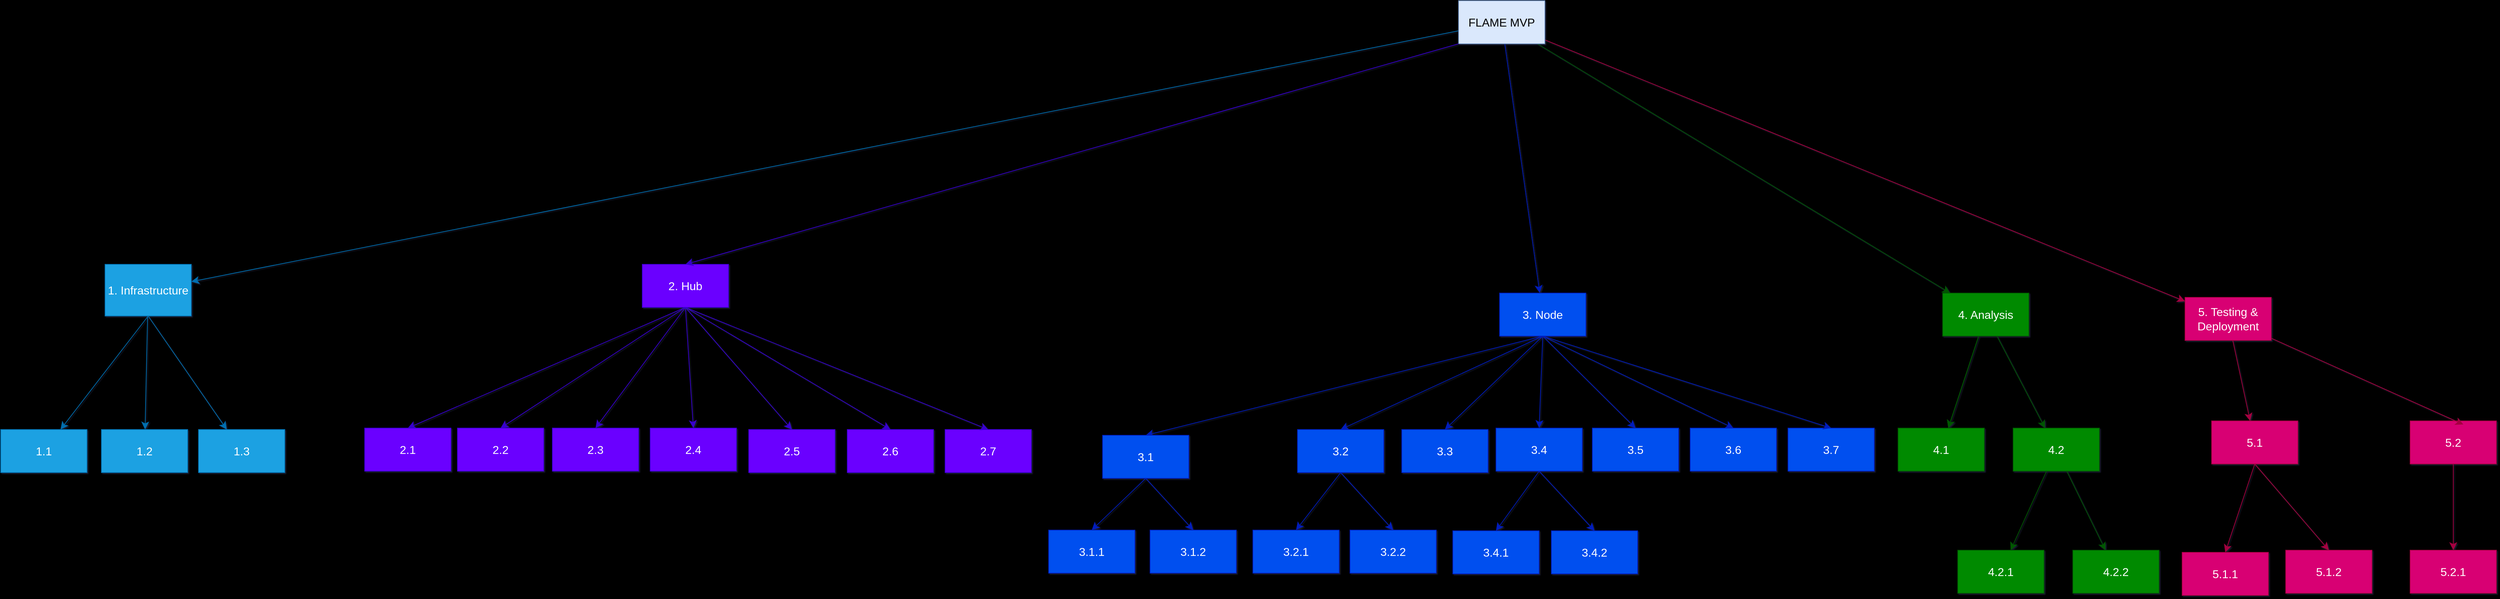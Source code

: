 <mxfile version="22.1.8" type="github">
  <diagram name="Seite-1" id="seM9K211Fq18FHVvWayW">
    <mxGraphModel dx="3748" dy="2262" grid="0" gridSize="10" guides="1" tooltips="1" connect="1" arrows="1" fold="1" page="0" pageScale="1" pageWidth="827" pageHeight="1169" background="#000000" math="0" shadow="1">
      <root>
        <mxCell id="0" />
        <mxCell id="1" parent="0" />
        <mxCell id="Tm_fkrOzm4iO2OovqsH9-3" value="" style="edgeStyle=none;curved=1;rounded=0;orthogonalLoop=1;jettySize=auto;html=1;fontSize=12;startSize=8;endSize=8;fillColor=#1ba1e2;strokeColor=#006EAF;" parent="1" source="Tm_fkrOzm4iO2OovqsH9-1" target="Tm_fkrOzm4iO2OovqsH9-2" edge="1">
          <mxGeometry relative="1" as="geometry" />
        </mxCell>
        <mxCell id="Tm_fkrOzm4iO2OovqsH9-5" value="" style="edgeStyle=none;curved=1;rounded=0;orthogonalLoop=1;jettySize=auto;html=1;fontSize=12;startSize=8;endSize=8;" parent="1" source="Tm_fkrOzm4iO2OovqsH9-1" target="Tm_fkrOzm4iO2OovqsH9-4" edge="1">
          <mxGeometry relative="1" as="geometry" />
        </mxCell>
        <mxCell id="Tm_fkrOzm4iO2OovqsH9-7" value="" style="edgeStyle=none;curved=1;rounded=0;orthogonalLoop=1;jettySize=auto;html=1;fontSize=12;startSize=8;endSize=8;fillColor=#008a00;strokeColor=#005700;" parent="1" source="Tm_fkrOzm4iO2OovqsH9-1" target="Tm_fkrOzm4iO2OovqsH9-6" edge="1">
          <mxGeometry relative="1" as="geometry" />
        </mxCell>
        <mxCell id="Tm_fkrOzm4iO2OovqsH9-8" value="" style="edgeStyle=none;curved=1;rounded=0;orthogonalLoop=1;jettySize=auto;html=1;fontSize=12;startSize=8;endSize=8;" parent="1" source="Tm_fkrOzm4iO2OovqsH9-1" target="Tm_fkrOzm4iO2OovqsH9-4" edge="1">
          <mxGeometry relative="1" as="geometry" />
        </mxCell>
        <mxCell id="Tm_fkrOzm4iO2OovqsH9-9" value="" style="edgeStyle=none;curved=1;rounded=0;orthogonalLoop=1;jettySize=auto;html=1;fontSize=12;startSize=8;endSize=8;" parent="1" source="Tm_fkrOzm4iO2OovqsH9-1" target="Tm_fkrOzm4iO2OovqsH9-4" edge="1">
          <mxGeometry relative="1" as="geometry" />
        </mxCell>
        <mxCell id="Tm_fkrOzm4iO2OovqsH9-10" value="" style="edgeStyle=none;curved=1;rounded=0;orthogonalLoop=1;jettySize=auto;html=1;fontSize=12;startSize=8;endSize=8;fillColor=#0050ef;strokeColor=#001DBC;" parent="1" source="Tm_fkrOzm4iO2OovqsH9-1" target="Tm_fkrOzm4iO2OovqsH9-4" edge="1">
          <mxGeometry relative="1" as="geometry" />
        </mxCell>
        <mxCell id="Tm_fkrOzm4iO2OovqsH9-12" value="" style="edgeStyle=none;curved=1;rounded=0;orthogonalLoop=1;jettySize=auto;html=1;fontSize=12;startSize=8;endSize=8;fillColor=#d80073;strokeColor=#A50040;" parent="1" source="Tm_fkrOzm4iO2OovqsH9-1" target="Tm_fkrOzm4iO2OovqsH9-11" edge="1">
          <mxGeometry relative="1" as="geometry" />
        </mxCell>
        <mxCell id="Tm_fkrOzm4iO2OovqsH9-1" value="FLAME MVP" style="rounded=0;whiteSpace=wrap;html=1;fontSize=16;fillColor=#dae8fc;strokeColor=#6c8ebf;" parent="1" vertex="1">
          <mxGeometry x="-390" y="-307" width="120" height="60" as="geometry" />
        </mxCell>
        <mxCell id="Tm_fkrOzm4iO2OovqsH9-15" value="" style="edgeStyle=none;curved=1;rounded=0;orthogonalLoop=1;jettySize=auto;html=1;fontSize=12;startSize=8;endSize=8;fillColor=#1ba1e2;strokeColor=#006EAF;" parent="1" source="Tm_fkrOzm4iO2OovqsH9-2" target="Tm_fkrOzm4iO2OovqsH9-14" edge="1">
          <mxGeometry relative="1" as="geometry" />
        </mxCell>
        <mxCell id="Tm_fkrOzm4iO2OovqsH9-2" value="1. Infrastructure" style="rounded=0;whiteSpace=wrap;html=1;fontSize=16;fillColor=#1ba1e2;strokeColor=#006EAF;fontColor=#ffffff;" parent="1" vertex="1">
          <mxGeometry x="-2272" y="60" width="120" height="72" as="geometry" />
        </mxCell>
        <mxCell id="Tm_fkrOzm4iO2OovqsH9-19" value="" style="edgeStyle=none;curved=1;rounded=0;orthogonalLoop=1;jettySize=auto;html=1;fontSize=12;startSize=8;endSize=8;fillColor=#0050ef;strokeColor=#001DBC;entryX=0.5;entryY=0;entryDx=0;entryDy=0;exitX=0.5;exitY=1;exitDx=0;exitDy=0;" parent="1" source="Tm_fkrOzm4iO2OovqsH9-4" target="Tm_fkrOzm4iO2OovqsH9-18" edge="1">
          <mxGeometry relative="1" as="geometry" />
        </mxCell>
        <mxCell id="Tm_fkrOzm4iO2OovqsH9-4" value="3. Node" style="rounded=0;whiteSpace=wrap;html=1;fontSize=16;fillColor=#0050ef;strokeColor=#001DBC;fontColor=#ffffff;" parent="1" vertex="1">
          <mxGeometry x="-333" y="100" width="120" height="60" as="geometry" />
        </mxCell>
        <mxCell id="Tm_fkrOzm4iO2OovqsH9-21" value="" style="edgeStyle=none;curved=1;rounded=0;orthogonalLoop=1;jettySize=auto;html=1;fontSize=12;startSize=8;endSize=8;fillColor=#008a00;strokeColor=#005700;" parent="1" source="Tm_fkrOzm4iO2OovqsH9-6" target="Tm_fkrOzm4iO2OovqsH9-20" edge="1">
          <mxGeometry relative="1" as="geometry" />
        </mxCell>
        <mxCell id="bRI6Ea-mW8as5AOQ2J7K-8" value="" style="edgeStyle=none;curved=1;rounded=0;orthogonalLoop=1;jettySize=auto;html=1;fontSize=12;startSize=8;endSize=8;fillColor=#008a00;strokeColor=#005700;" parent="1" source="Tm_fkrOzm4iO2OovqsH9-6" target="Tm_fkrOzm4iO2OovqsH9-20" edge="1">
          <mxGeometry relative="1" as="geometry" />
        </mxCell>
        <mxCell id="bRI6Ea-mW8as5AOQ2J7K-9" value="" style="edgeStyle=none;curved=1;rounded=0;orthogonalLoop=1;jettySize=auto;html=1;fontSize=12;startSize=8;endSize=8;fillColor=#008a00;strokeColor=#005700;" parent="1" source="Tm_fkrOzm4iO2OovqsH9-6" target="Tm_fkrOzm4iO2OovqsH9-20" edge="1">
          <mxGeometry relative="1" as="geometry" />
        </mxCell>
        <mxCell id="bRI6Ea-mW8as5AOQ2J7K-10" style="edgeStyle=none;curved=1;rounded=0;orthogonalLoop=1;jettySize=auto;html=1;fontSize=12;startSize=8;endSize=8;fillColor=#008a00;strokeColor=#005700;" parent="1" source="Tm_fkrOzm4iO2OovqsH9-6" target="bRI6Ea-mW8as5AOQ2J7K-1" edge="1">
          <mxGeometry relative="1" as="geometry" />
        </mxCell>
        <mxCell id="Tm_fkrOzm4iO2OovqsH9-6" value="4. Analysis" style="rounded=0;whiteSpace=wrap;html=1;fontSize=16;fillColor=#008a00;strokeColor=#005700;fontColor=#ffffff;" parent="1" vertex="1">
          <mxGeometry x="283" y="100" width="120" height="60" as="geometry" />
        </mxCell>
        <mxCell id="bRI6Ea-mW8as5AOQ2J7K-12" value="" style="edgeStyle=none;curved=1;rounded=0;orthogonalLoop=1;jettySize=auto;html=1;fontSize=12;startSize=8;endSize=8;fillColor=#d80073;strokeColor=#A50040;" parent="1" source="Tm_fkrOzm4iO2OovqsH9-11" target="bRI6Ea-mW8as5AOQ2J7K-11" edge="1">
          <mxGeometry relative="1" as="geometry" />
        </mxCell>
        <mxCell id="Tm_fkrOzm4iO2OovqsH9-11" value="5. Testing &amp;amp; Deployment" style="whiteSpace=wrap;html=1;fontSize=16;rounded=0;fillColor=#d80073;strokeColor=#A50040;fontColor=#ffffff;" parent="1" vertex="1">
          <mxGeometry x="620" y="106" width="120" height="60" as="geometry" />
        </mxCell>
        <mxCell id="Tm_fkrOzm4iO2OovqsH9-17" value="" style="edgeStyle=none;curved=1;rounded=0;orthogonalLoop=1;jettySize=auto;html=1;fontSize=12;startSize=8;endSize=8;fillColor=#1ba1e2;strokeColor=#006EAF;exitX=0.5;exitY=1;exitDx=0;exitDy=0;" parent="1" source="Tm_fkrOzm4iO2OovqsH9-2" target="Tm_fkrOzm4iO2OovqsH9-16" edge="1">
          <mxGeometry relative="1" as="geometry">
            <mxPoint x="-2195" y="147" as="sourcePoint" />
          </mxGeometry>
        </mxCell>
        <mxCell id="Tm_fkrOzm4iO2OovqsH9-14" value="1.2" style="rounded=0;whiteSpace=wrap;html=1;fontSize=16;fillColor=#1ba1e2;strokeColor=#006EAF;fontColor=#ffffff;" parent="1" vertex="1">
          <mxGeometry x="-2277" y="290" width="120" height="60" as="geometry" />
        </mxCell>
        <mxCell id="bRI6Ea-mW8as5AOQ2J7K-5" value="" style="edgeStyle=none;curved=1;rounded=0;orthogonalLoop=1;jettySize=auto;html=1;fontSize=12;startSize=8;endSize=8;fillColor=#1ba1e2;strokeColor=#006EAF;exitX=0.5;exitY=1;exitDx=0;exitDy=0;" parent="1" source="Tm_fkrOzm4iO2OovqsH9-2" target="bRI6Ea-mW8as5AOQ2J7K-2" edge="1">
          <mxGeometry relative="1" as="geometry" />
        </mxCell>
        <mxCell id="Tm_fkrOzm4iO2OovqsH9-16" value="1.1" style="whiteSpace=wrap;html=1;fontSize=16;rounded=0;fillColor=#1ba1e2;strokeColor=#006EAF;fontColor=#ffffff;" parent="1" vertex="1">
          <mxGeometry x="-2417" y="290" width="120" height="60" as="geometry" />
        </mxCell>
        <mxCell id="Tm_fkrOzm4iO2OovqsH9-18" value="3.1" style="whiteSpace=wrap;html=1;fontSize=16;rounded=0;fillColor=#0050ef;strokeColor=#001DBC;fontColor=#ffffff;" parent="1" vertex="1">
          <mxGeometry x="-885" y="298" width="120" height="60" as="geometry" />
        </mxCell>
        <mxCell id="Tm_fkrOzm4iO2OovqsH9-20" value="4.1" style="whiteSpace=wrap;html=1;fontSize=16;rounded=0;fillColor=#008a00;strokeColor=#005700;fontColor=#ffffff;" parent="1" vertex="1">
          <mxGeometry x="221" y="288" width="120" height="60" as="geometry" />
        </mxCell>
        <mxCell id="bRI6Ea-mW8as5AOQ2J7K-14" value="" style="edgeStyle=none;curved=1;rounded=0;orthogonalLoop=1;jettySize=auto;html=1;fontSize=12;startSize=8;endSize=8;fillColor=#008a00;strokeColor=#005700;" parent="1" source="bRI6Ea-mW8as5AOQ2J7K-1" target="bRI6Ea-mW8as5AOQ2J7K-13" edge="1">
          <mxGeometry relative="1" as="geometry" />
        </mxCell>
        <mxCell id="bRI6Ea-mW8as5AOQ2J7K-16" style="edgeStyle=none;curved=1;rounded=0;orthogonalLoop=1;jettySize=auto;html=1;fontSize=12;startSize=8;endSize=8;fillColor=#008a00;strokeColor=#005700;" parent="1" source="bRI6Ea-mW8as5AOQ2J7K-1" target="bRI6Ea-mW8as5AOQ2J7K-15" edge="1">
          <mxGeometry relative="1" as="geometry" />
        </mxCell>
        <mxCell id="bRI6Ea-mW8as5AOQ2J7K-1" value="4.2" style="whiteSpace=wrap;html=1;fontSize=16;rounded=0;fillColor=#008a00;strokeColor=#005700;fontColor=#ffffff;" parent="1" vertex="1">
          <mxGeometry x="381" y="288" width="120" height="60" as="geometry" />
        </mxCell>
        <mxCell id="bRI6Ea-mW8as5AOQ2J7K-2" value="1.3" style="whiteSpace=wrap;html=1;fontSize=16;rounded=0;fillColor=#1ba1e2;strokeColor=#006EAF;fontColor=#ffffff;" parent="1" vertex="1">
          <mxGeometry x="-2142" y="290" width="120" height="60" as="geometry" />
        </mxCell>
        <mxCell id="bRI6Ea-mW8as5AOQ2J7K-11" value="5.1" style="whiteSpace=wrap;html=1;fontSize=16;fillColor=#d80073;strokeColor=#A50040;rounded=0;fontColor=#ffffff;" parent="1" vertex="1">
          <mxGeometry x="657" y="278" width="120" height="60" as="geometry" />
        </mxCell>
        <mxCell id="bRI6Ea-mW8as5AOQ2J7K-13" value="4.2.1" style="whiteSpace=wrap;html=1;fontSize=16;fillColor=#008a00;strokeColor=#005700;rounded=0;fontColor=#ffffff;" parent="1" vertex="1">
          <mxGeometry x="304" y="458" width="120" height="60" as="geometry" />
        </mxCell>
        <mxCell id="bRI6Ea-mW8as5AOQ2J7K-15" value="4.2.2" style="whiteSpace=wrap;html=1;fontSize=16;fillColor=#008a00;strokeColor=#005700;rounded=0;fontColor=#ffffff;" parent="1" vertex="1">
          <mxGeometry x="464" y="458" width="120" height="60" as="geometry" />
        </mxCell>
        <mxCell id="RC5OD5xl2fzQJL403gOj-2" value="5.1.1" style="whiteSpace=wrap;html=1;fontSize=16;fillColor=#d80073;strokeColor=#A50040;rounded=0;fontColor=#ffffff;" parent="1" vertex="1">
          <mxGeometry x="616" y="461" width="120" height="60" as="geometry" />
        </mxCell>
        <mxCell id="RC5OD5xl2fzQJL403gOj-4" value="5.1.2" style="whiteSpace=wrap;html=1;fontSize=16;fillColor=#d80073;strokeColor=#A50040;rounded=0;fontColor=#ffffff;" parent="1" vertex="1">
          <mxGeometry x="760" y="458" width="120" height="60" as="geometry" />
        </mxCell>
        <mxCell id="RC5OD5xl2fzQJL403gOj-5" value="5.2" style="whiteSpace=wrap;html=1;fontSize=16;fillColor=#d80073;strokeColor=#A50040;rounded=0;fontColor=#ffffff;" parent="1" vertex="1">
          <mxGeometry x="933" y="278" width="120" height="60" as="geometry" />
        </mxCell>
        <mxCell id="RC5OD5xl2fzQJL403gOj-6" value="5.2.1" style="whiteSpace=wrap;html=1;fontSize=16;fillColor=#d80073;strokeColor=#A50040;rounded=0;fontColor=#ffffff;" parent="1" vertex="1">
          <mxGeometry x="933" y="458" width="120" height="60" as="geometry" />
        </mxCell>
        <mxCell id="RC5OD5xl2fzQJL403gOj-7" value="" style="edgeStyle=none;curved=1;rounded=0;orthogonalLoop=1;jettySize=auto;html=1;fontSize=12;startSize=8;endSize=8;fillColor=#d80073;strokeColor=#A50040;entryX=0.617;entryY=0.083;entryDx=0;entryDy=0;entryPerimeter=0;" parent="1" source="Tm_fkrOzm4iO2OovqsH9-11" target="RC5OD5xl2fzQJL403gOj-5" edge="1">
          <mxGeometry relative="1" as="geometry">
            <mxPoint x="624" y="178" as="sourcePoint" />
            <mxPoint x="624" y="298" as="targetPoint" />
          </mxGeometry>
        </mxCell>
        <mxCell id="RC5OD5xl2fzQJL403gOj-8" value="" style="edgeStyle=none;curved=1;rounded=0;orthogonalLoop=1;jettySize=auto;html=1;fontSize=12;startSize=8;endSize=8;fillColor=#d80073;strokeColor=#A50040;entryX=0.5;entryY=0;entryDx=0;entryDy=0;exitX=0.5;exitY=1;exitDx=0;exitDy=0;" parent="1" source="bRI6Ea-mW8as5AOQ2J7K-11" target="RC5OD5xl2fzQJL403gOj-2" edge="1">
          <mxGeometry relative="1" as="geometry">
            <mxPoint x="671" y="178" as="sourcePoint" />
            <mxPoint x="884" y="313" as="targetPoint" />
          </mxGeometry>
        </mxCell>
        <mxCell id="RC5OD5xl2fzQJL403gOj-9" value="" style="edgeStyle=none;curved=1;rounded=0;orthogonalLoop=1;jettySize=auto;html=1;fontSize=12;startSize=8;endSize=8;fillColor=#d80073;strokeColor=#A50040;entryX=0.5;entryY=0;entryDx=0;entryDy=0;exitX=0.5;exitY=1;exitDx=0;exitDy=0;" parent="1" source="RC5OD5xl2fzQJL403gOj-5" target="RC5OD5xl2fzQJL403gOj-6" edge="1">
          <mxGeometry relative="1" as="geometry">
            <mxPoint x="671" y="178" as="sourcePoint" />
            <mxPoint x="884" y="313" as="targetPoint" />
          </mxGeometry>
        </mxCell>
        <mxCell id="RC5OD5xl2fzQJL403gOj-10" value="" style="edgeStyle=none;curved=1;rounded=0;orthogonalLoop=1;jettySize=auto;html=1;fontSize=12;startSize=8;endSize=8;fillColor=#d80073;strokeColor=#A50040;entryX=0.5;entryY=0;entryDx=0;entryDy=0;exitX=0.5;exitY=1;exitDx=0;exitDy=0;" parent="1" source="bRI6Ea-mW8as5AOQ2J7K-11" target="RC5OD5xl2fzQJL403gOj-4" edge="1">
          <mxGeometry relative="1" as="geometry">
            <mxPoint x="624" y="358" as="sourcePoint" />
            <mxPoint x="700" y="442" as="targetPoint" />
          </mxGeometry>
        </mxCell>
        <mxCell id="xB9xEtpYzii7vsAUIWm7-1" value="&lt;p&gt;2. Hub&lt;/p&gt;" style="whiteSpace=wrap;html=1;fontSize=16;fillColor=#6a00ff;strokeColor=#3700CC;rounded=0;fontColor=#ffffff;" vertex="1" parent="1">
          <mxGeometry x="-1525" y="60" width="120" height="60" as="geometry" />
        </mxCell>
        <mxCell id="xB9xEtpYzii7vsAUIWm7-4" value="" style="edgeStyle=none;curved=1;rounded=0;orthogonalLoop=1;jettySize=auto;html=1;fontSize=12;startSize=8;endSize=8;fillColor=#6a00ff;strokeColor=#3700CC;exitX=0;exitY=1;exitDx=0;exitDy=0;entryX=0.5;entryY=0;entryDx=0;entryDy=0;" edge="1" parent="1" source="Tm_fkrOzm4iO2OovqsH9-1" target="xB9xEtpYzii7vsAUIWm7-1">
          <mxGeometry relative="1" as="geometry">
            <mxPoint x="186" y="16" as="sourcePoint" />
            <mxPoint x="-64" y="125" as="targetPoint" />
          </mxGeometry>
        </mxCell>
        <mxCell id="xB9xEtpYzii7vsAUIWm7-5" value="3.1.1" style="whiteSpace=wrap;html=1;fontSize=16;fillColor=#0050ef;strokeColor=#001DBC;fontColor=#ffffff;rounded=0;" vertex="1" parent="1">
          <mxGeometry x="-960" y="430" width="120" height="60" as="geometry" />
        </mxCell>
        <mxCell id="xB9xEtpYzii7vsAUIWm7-7" value="3.1.2" style="whiteSpace=wrap;html=1;fontSize=16;fillColor=#0050ef;strokeColor=#001DBC;fontColor=#ffffff;rounded=0;" vertex="1" parent="1">
          <mxGeometry x="-819" y="430" width="120" height="60" as="geometry" />
        </mxCell>
        <mxCell id="xB9xEtpYzii7vsAUIWm7-8" value="3.2" style="whiteSpace=wrap;html=1;fontSize=16;fillColor=#0050ef;strokeColor=#001DBC;fontColor=#ffffff;rounded=0;" vertex="1" parent="1">
          <mxGeometry x="-614" y="290" width="120" height="60" as="geometry" />
        </mxCell>
        <mxCell id="xB9xEtpYzii7vsAUIWm7-10" value="3.2.2" style="whiteSpace=wrap;html=1;fontSize=16;fillColor=#0050ef;strokeColor=#001DBC;fontColor=#ffffff;rounded=0;" vertex="1" parent="1">
          <mxGeometry x="-541" y="430" width="120" height="60" as="geometry" />
        </mxCell>
        <mxCell id="xB9xEtpYzii7vsAUIWm7-11" value="3.3" style="whiteSpace=wrap;html=1;fontSize=16;fillColor=#0050ef;strokeColor=#001DBC;fontColor=#ffffff;rounded=0;" vertex="1" parent="1">
          <mxGeometry x="-469" y="290" width="120" height="60" as="geometry" />
        </mxCell>
        <mxCell id="xB9xEtpYzii7vsAUIWm7-12" value="3.4" style="whiteSpace=wrap;html=1;fontSize=16;fillColor=#0050ef;strokeColor=#001DBC;fontColor=#ffffff;rounded=0;" vertex="1" parent="1">
          <mxGeometry x="-338" y="288" width="120" height="60" as="geometry" />
        </mxCell>
        <mxCell id="xB9xEtpYzii7vsAUIWm7-13" value="3.4.1" style="whiteSpace=wrap;html=1;fontSize=16;fillColor=#0050ef;strokeColor=#001DBC;fontColor=#ffffff;rounded=0;" vertex="1" parent="1">
          <mxGeometry x="-398" y="431" width="120" height="60" as="geometry" />
        </mxCell>
        <mxCell id="xB9xEtpYzii7vsAUIWm7-14" value="3.4.2" style="whiteSpace=wrap;html=1;fontSize=16;fillColor=#0050ef;strokeColor=#001DBC;fontColor=#ffffff;rounded=0;" vertex="1" parent="1">
          <mxGeometry x="-261" y="431" width="120" height="60" as="geometry" />
        </mxCell>
        <mxCell id="xB9xEtpYzii7vsAUIWm7-15" value="3.5" style="whiteSpace=wrap;html=1;fontSize=16;fillColor=#0050ef;strokeColor=#001DBC;fontColor=#ffffff;rounded=0;" vertex="1" parent="1">
          <mxGeometry x="-204" y="288" width="120" height="60" as="geometry" />
        </mxCell>
        <mxCell id="xB9xEtpYzii7vsAUIWm7-16" value="3.6" style="whiteSpace=wrap;html=1;fontSize=16;fillColor=#0050ef;strokeColor=#001DBC;fontColor=#ffffff;rounded=0;" vertex="1" parent="1">
          <mxGeometry x="-68" y="288" width="120" height="60" as="geometry" />
        </mxCell>
        <mxCell id="xB9xEtpYzii7vsAUIWm7-17" value="3.7" style="whiteSpace=wrap;html=1;fontSize=16;fillColor=#0050ef;strokeColor=#001DBC;fontColor=#ffffff;rounded=0;" vertex="1" parent="1">
          <mxGeometry x="68" y="288" width="120" height="60" as="geometry" />
        </mxCell>
        <mxCell id="xB9xEtpYzii7vsAUIWm7-19" value="" style="edgeStyle=none;curved=1;rounded=0;orthogonalLoop=1;jettySize=auto;html=1;fontSize=12;startSize=8;endSize=8;fillColor=#0050ef;strokeColor=#001DBC;exitX=0.5;exitY=1;exitDx=0;exitDy=0;entryX=0.5;entryY=0;entryDx=0;entryDy=0;" edge="1" parent="1" source="Tm_fkrOzm4iO2OovqsH9-18" target="xB9xEtpYzii7vsAUIWm7-5">
          <mxGeometry relative="1" as="geometry">
            <mxPoint x="-312" y="152" as="sourcePoint" />
            <mxPoint x="-557" y="300" as="targetPoint" />
          </mxGeometry>
        </mxCell>
        <mxCell id="xB9xEtpYzii7vsAUIWm7-20" value="" style="edgeStyle=none;curved=1;rounded=0;orthogonalLoop=1;jettySize=auto;html=1;fontSize=12;startSize=8;endSize=8;fillColor=#0050ef;strokeColor=#001DBC;exitX=0.5;exitY=1;exitDx=0;exitDy=0;entryX=0.5;entryY=0;entryDx=0;entryDy=0;" edge="1" parent="1" source="Tm_fkrOzm4iO2OovqsH9-18" target="xB9xEtpYzii7vsAUIWm7-7">
          <mxGeometry relative="1" as="geometry">
            <mxPoint x="-607" y="360" as="sourcePoint" />
            <mxPoint x="-698" y="432" as="targetPoint" />
          </mxGeometry>
        </mxCell>
        <mxCell id="xB9xEtpYzii7vsAUIWm7-21" value="" style="edgeStyle=none;curved=1;rounded=0;orthogonalLoop=1;jettySize=auto;html=1;fontSize=12;startSize=8;endSize=8;fillColor=#0050ef;strokeColor=#001DBC;exitX=0.5;exitY=1;exitDx=0;exitDy=0;entryX=0.5;entryY=0;entryDx=0;entryDy=0;" edge="1" parent="1" source="Tm_fkrOzm4iO2OovqsH9-4" target="xB9xEtpYzii7vsAUIWm7-8">
          <mxGeometry relative="1" as="geometry">
            <mxPoint x="42" y="163" as="sourcePoint" />
            <mxPoint x="-445" y="462" as="targetPoint" />
          </mxGeometry>
        </mxCell>
        <mxCell id="xB9xEtpYzii7vsAUIWm7-22" value="" style="edgeStyle=none;curved=1;rounded=0;orthogonalLoop=1;jettySize=auto;html=1;fontSize=12;startSize=8;endSize=8;fillColor=#0050ef;strokeColor=#001DBC;exitX=0.5;exitY=1;exitDx=0;exitDy=0;entryX=0.5;entryY=0;entryDx=0;entryDy=0;" edge="1" parent="1" source="xB9xEtpYzii7vsAUIWm7-8">
          <mxGeometry relative="1" as="geometry">
            <mxPoint x="-615" y="360" as="sourcePoint" />
            <mxPoint x="-616" y="430" as="targetPoint" />
          </mxGeometry>
        </mxCell>
        <mxCell id="xB9xEtpYzii7vsAUIWm7-23" value="" style="edgeStyle=none;curved=1;rounded=0;orthogonalLoop=1;jettySize=auto;html=1;fontSize=12;startSize=8;endSize=8;fillColor=#0050ef;strokeColor=#001DBC;exitX=0.5;exitY=1;exitDx=0;exitDy=0;entryX=0.5;entryY=0;entryDx=0;entryDy=0;" edge="1" parent="1" source="xB9xEtpYzii7vsAUIWm7-8" target="xB9xEtpYzii7vsAUIWm7-10">
          <mxGeometry relative="1" as="geometry">
            <mxPoint x="-325" y="353" as="sourcePoint" />
            <mxPoint x="-382" y="432" as="targetPoint" />
          </mxGeometry>
        </mxCell>
        <mxCell id="xB9xEtpYzii7vsAUIWm7-24" value="" style="edgeStyle=none;curved=1;rounded=0;orthogonalLoop=1;jettySize=auto;html=1;fontSize=12;startSize=8;endSize=8;fillColor=#0050ef;strokeColor=#001DBC;exitX=0.5;exitY=1;exitDx=0;exitDy=0;entryX=0.5;entryY=0;entryDx=0;entryDy=0;" edge="1" parent="1" source="Tm_fkrOzm4iO2OovqsH9-4" target="xB9xEtpYzii7vsAUIWm7-11">
          <mxGeometry relative="1" as="geometry">
            <mxPoint x="61" y="163" as="sourcePoint" />
            <mxPoint x="-204" y="455" as="targetPoint" />
          </mxGeometry>
        </mxCell>
        <mxCell id="xB9xEtpYzii7vsAUIWm7-25" value="" style="edgeStyle=none;curved=1;rounded=0;orthogonalLoop=1;jettySize=auto;html=1;fontSize=12;startSize=8;endSize=8;fillColor=#0050ef;strokeColor=#001DBC;entryX=0.5;entryY=0;entryDx=0;entryDy=0;exitX=0.5;exitY=1;exitDx=0;exitDy=0;" edge="1" parent="1" source="Tm_fkrOzm4iO2OovqsH9-4" target="xB9xEtpYzii7vsAUIWm7-12">
          <mxGeometry relative="1" as="geometry">
            <mxPoint x="-66" y="145" as="sourcePoint" />
            <mxPoint x="-11" y="451" as="targetPoint" />
          </mxGeometry>
        </mxCell>
        <mxCell id="xB9xEtpYzii7vsAUIWm7-26" value="" style="edgeStyle=none;curved=1;rounded=0;orthogonalLoop=1;jettySize=auto;html=1;fontSize=12;startSize=8;endSize=8;fillColor=#0050ef;strokeColor=#001DBC;entryX=0.5;entryY=0;entryDx=0;entryDy=0;exitX=0.5;exitY=1;exitDx=0;exitDy=0;" edge="1" parent="1" source="xB9xEtpYzii7vsAUIWm7-12" target="xB9xEtpYzii7vsAUIWm7-13">
          <mxGeometry relative="1" as="geometry">
            <mxPoint x="-123" y="7" as="sourcePoint" />
            <mxPoint x="-37" y="412" as="targetPoint" />
          </mxGeometry>
        </mxCell>
        <mxCell id="xB9xEtpYzii7vsAUIWm7-27" value="" style="edgeStyle=none;curved=1;rounded=0;orthogonalLoop=1;jettySize=auto;html=1;fontSize=12;startSize=8;endSize=8;fillColor=#0050ef;strokeColor=#001DBC;entryX=0.5;entryY=0;entryDx=0;entryDy=0;exitX=0.5;exitY=1;exitDx=0;exitDy=0;" edge="1" parent="1" source="xB9xEtpYzii7vsAUIWm7-12" target="xB9xEtpYzii7vsAUIWm7-14">
          <mxGeometry relative="1" as="geometry">
            <mxPoint x="-37" y="472" as="sourcePoint" />
            <mxPoint x="-121" y="565" as="targetPoint" />
          </mxGeometry>
        </mxCell>
        <mxCell id="xB9xEtpYzii7vsAUIWm7-28" value="" style="edgeStyle=none;curved=1;rounded=0;orthogonalLoop=1;jettySize=auto;html=1;fontSize=12;startSize=8;endSize=8;fillColor=#0050ef;strokeColor=#001DBC;entryX=0.5;entryY=0;entryDx=0;entryDy=0;exitX=0.5;exitY=1;exitDx=0;exitDy=0;" edge="1" parent="1" source="Tm_fkrOzm4iO2OovqsH9-4" target="xB9xEtpYzii7vsAUIWm7-15">
          <mxGeometry relative="1" as="geometry">
            <mxPoint x="91" y="162" as="sourcePoint" />
            <mxPoint x="-4" y="480" as="targetPoint" />
          </mxGeometry>
        </mxCell>
        <mxCell id="xB9xEtpYzii7vsAUIWm7-29" value="" style="edgeStyle=none;curved=1;rounded=0;orthogonalLoop=1;jettySize=auto;html=1;fontSize=12;startSize=8;endSize=8;fillColor=#0050ef;strokeColor=#001DBC;entryX=0.5;entryY=0;entryDx=0;entryDy=0;exitX=0.5;exitY=1;exitDx=0;exitDy=0;" edge="1" parent="1" source="Tm_fkrOzm4iO2OovqsH9-4" target="xB9xEtpYzii7vsAUIWm7-16">
          <mxGeometry relative="1" as="geometry">
            <mxPoint x="97" y="163" as="sourcePoint" />
            <mxPoint x="159" y="475" as="targetPoint" />
          </mxGeometry>
        </mxCell>
        <mxCell id="xB9xEtpYzii7vsAUIWm7-30" value="" style="edgeStyle=none;curved=1;rounded=0;orthogonalLoop=1;jettySize=auto;html=1;fontSize=12;startSize=8;endSize=8;fillColor=#0050ef;strokeColor=#001DBC;entryX=0.5;entryY=0;entryDx=0;entryDy=0;exitX=0.5;exitY=1;exitDx=0;exitDy=0;" edge="1" parent="1" source="Tm_fkrOzm4iO2OovqsH9-4" target="xB9xEtpYzii7vsAUIWm7-17">
          <mxGeometry relative="1" as="geometry">
            <mxPoint x="91" y="163" as="sourcePoint" />
            <mxPoint x="286" y="592" as="targetPoint" />
          </mxGeometry>
        </mxCell>
        <mxCell id="xB9xEtpYzii7vsAUIWm7-32" value="3.2.1" style="whiteSpace=wrap;html=1;fontSize=16;fillColor=#0050ef;strokeColor=#001DBC;fontColor=#ffffff;rounded=0;" vertex="1" parent="1">
          <mxGeometry x="-676" y="430" width="120" height="60" as="geometry" />
        </mxCell>
        <mxCell id="xB9xEtpYzii7vsAUIWm7-34" value="&lt;p&gt;2.1&lt;/p&gt;" style="whiteSpace=wrap;html=1;fontSize=16;fillColor=#6a00ff;strokeColor=#3700CC;rounded=0;fontColor=#ffffff;" vertex="1" parent="1">
          <mxGeometry x="-1911" y="288" width="120" height="60" as="geometry" />
        </mxCell>
        <mxCell id="xB9xEtpYzii7vsAUIWm7-35" value="&lt;p&gt;2.2&lt;/p&gt;" style="whiteSpace=wrap;html=1;fontSize=16;fillColor=#6a00ff;strokeColor=#3700CC;rounded=0;fontColor=#ffffff;" vertex="1" parent="1">
          <mxGeometry x="-1782" y="288" width="120" height="60" as="geometry" />
        </mxCell>
        <mxCell id="xB9xEtpYzii7vsAUIWm7-36" value="&lt;p&gt;2.3&lt;/p&gt;" style="whiteSpace=wrap;html=1;fontSize=16;fillColor=#6a00ff;strokeColor=#3700CC;rounded=0;fontColor=#ffffff;" vertex="1" parent="1">
          <mxGeometry x="-1650" y="288" width="120" height="60" as="geometry" />
        </mxCell>
        <mxCell id="xB9xEtpYzii7vsAUIWm7-37" value="&lt;p&gt;2.4&lt;/p&gt;" style="whiteSpace=wrap;html=1;fontSize=16;fillColor=#6a00ff;strokeColor=#3700CC;rounded=0;fontColor=#ffffff;" vertex="1" parent="1">
          <mxGeometry x="-1514" y="288" width="120" height="60" as="geometry" />
        </mxCell>
        <mxCell id="xB9xEtpYzii7vsAUIWm7-38" value="&lt;p&gt;2.5&lt;/p&gt;" style="whiteSpace=wrap;html=1;fontSize=16;fillColor=#6a00ff;strokeColor=#3700CC;rounded=0;fontColor=#ffffff;" vertex="1" parent="1">
          <mxGeometry x="-1377" y="290" width="120" height="60" as="geometry" />
        </mxCell>
        <mxCell id="xB9xEtpYzii7vsAUIWm7-39" value="&lt;p&gt;2.6&lt;/p&gt;" style="whiteSpace=wrap;html=1;fontSize=16;fillColor=#6a00ff;strokeColor=#3700CC;rounded=0;fontColor=#ffffff;" vertex="1" parent="1">
          <mxGeometry x="-1240" y="290" width="120" height="60" as="geometry" />
        </mxCell>
        <mxCell id="xB9xEtpYzii7vsAUIWm7-43" value="" style="edgeStyle=none;curved=1;rounded=0;orthogonalLoop=1;jettySize=auto;html=1;fontSize=12;startSize=8;endSize=8;fillColor=#6a00ff;strokeColor=#3700CC;exitX=0.5;exitY=1;exitDx=0;exitDy=0;entryX=0.5;entryY=0;entryDx=0;entryDy=0;" edge="1" parent="1" source="xB9xEtpYzii7vsAUIWm7-1" target="xB9xEtpYzii7vsAUIWm7-39">
          <mxGeometry relative="1" as="geometry">
            <mxPoint x="-459" y="-107" as="sourcePoint" />
            <mxPoint x="-1437" y="75" as="targetPoint" />
          </mxGeometry>
        </mxCell>
        <mxCell id="xB9xEtpYzii7vsAUIWm7-44" value="" style="edgeStyle=none;curved=1;rounded=0;orthogonalLoop=1;jettySize=auto;html=1;fontSize=12;startSize=8;endSize=8;fillColor=#6a00ff;strokeColor=#3700CC;exitX=0.5;exitY=1;exitDx=0;exitDy=0;entryX=0.5;entryY=0;entryDx=0;entryDy=0;" edge="1" parent="1" source="xB9xEtpYzii7vsAUIWm7-1" target="xB9xEtpYzii7vsAUIWm7-38">
          <mxGeometry relative="1" as="geometry">
            <mxPoint x="-1437" y="135" as="sourcePoint" />
            <mxPoint x="-1127" y="294" as="targetPoint" />
          </mxGeometry>
        </mxCell>
        <mxCell id="xB9xEtpYzii7vsAUIWm7-45" value="" style="edgeStyle=none;curved=1;rounded=0;orthogonalLoop=1;jettySize=auto;html=1;fontSize=12;startSize=8;endSize=8;fillColor=#6a00ff;strokeColor=#3700CC;exitX=0.5;exitY=1;exitDx=0;exitDy=0;entryX=0.5;entryY=0;entryDx=0;entryDy=0;" edge="1" parent="1" source="xB9xEtpYzii7vsAUIWm7-1" target="xB9xEtpYzii7vsAUIWm7-37">
          <mxGeometry relative="1" as="geometry">
            <mxPoint x="-1437" y="135" as="sourcePoint" />
            <mxPoint x="-1273" y="292" as="targetPoint" />
          </mxGeometry>
        </mxCell>
        <mxCell id="xB9xEtpYzii7vsAUIWm7-46" value="" style="edgeStyle=none;curved=1;rounded=0;orthogonalLoop=1;jettySize=auto;html=1;fontSize=12;startSize=8;endSize=8;fillColor=#6a00ff;strokeColor=#3700CC;exitX=0.5;exitY=1;exitDx=0;exitDy=0;entryX=0.5;entryY=0;entryDx=0;entryDy=0;" edge="1" parent="1" source="xB9xEtpYzii7vsAUIWm7-1" target="xB9xEtpYzii7vsAUIWm7-36">
          <mxGeometry relative="1" as="geometry">
            <mxPoint x="-1437" y="135" as="sourcePoint" />
            <mxPoint x="-1419" y="298" as="targetPoint" />
          </mxGeometry>
        </mxCell>
        <mxCell id="xB9xEtpYzii7vsAUIWm7-48" value="" style="edgeStyle=none;curved=1;rounded=0;orthogonalLoop=1;jettySize=auto;html=1;fontSize=12;startSize=8;endSize=8;fillColor=#6a00ff;strokeColor=#3700CC;exitX=0.5;exitY=1;exitDx=0;exitDy=0;entryX=0.5;entryY=0;entryDx=0;entryDy=0;" edge="1" parent="1" source="xB9xEtpYzii7vsAUIWm7-1" target="xB9xEtpYzii7vsAUIWm7-35">
          <mxGeometry relative="1" as="geometry">
            <mxPoint x="-1437" y="135" as="sourcePoint" />
            <mxPoint x="-1580" y="298" as="targetPoint" />
          </mxGeometry>
        </mxCell>
        <mxCell id="xB9xEtpYzii7vsAUIWm7-49" value="" style="edgeStyle=none;curved=1;rounded=0;orthogonalLoop=1;jettySize=auto;html=1;fontSize=12;startSize=8;endSize=8;fillColor=#6a00ff;strokeColor=#3700CC;exitX=0.5;exitY=1;exitDx=0;exitDy=0;entryX=0.5;entryY=0;entryDx=0;entryDy=0;" edge="1" parent="1" source="xB9xEtpYzii7vsAUIWm7-1" target="xB9xEtpYzii7vsAUIWm7-34">
          <mxGeometry relative="1" as="geometry">
            <mxPoint x="-1437" y="135" as="sourcePoint" />
            <mxPoint x="-1712" y="298" as="targetPoint" />
          </mxGeometry>
        </mxCell>
        <mxCell id="xB9xEtpYzii7vsAUIWm7-50" value="&lt;p&gt;2.7&lt;/p&gt;" style="whiteSpace=wrap;html=1;fontSize=16;fillColor=#6a00ff;strokeColor=#3700CC;rounded=0;fontColor=#ffffff;" vertex="1" parent="1">
          <mxGeometry x="-1104" y="290" width="120" height="60" as="geometry" />
        </mxCell>
        <mxCell id="xB9xEtpYzii7vsAUIWm7-51" value="" style="edgeStyle=none;curved=1;rounded=0;orthogonalLoop=1;jettySize=auto;html=1;fontSize=12;startSize=8;endSize=8;fillColor=#6a00ff;strokeColor=#3700CC;exitX=0.5;exitY=1;exitDx=0;exitDy=0;entryX=0.5;entryY=0;entryDx=0;entryDy=0;" edge="1" parent="1" source="xB9xEtpYzii7vsAUIWm7-1" target="xB9xEtpYzii7vsAUIWm7-50">
          <mxGeometry relative="1" as="geometry">
            <mxPoint x="-1455" y="130" as="sourcePoint" />
            <mxPoint x="-1170" y="300" as="targetPoint" />
          </mxGeometry>
        </mxCell>
      </root>
    </mxGraphModel>
  </diagram>
</mxfile>

